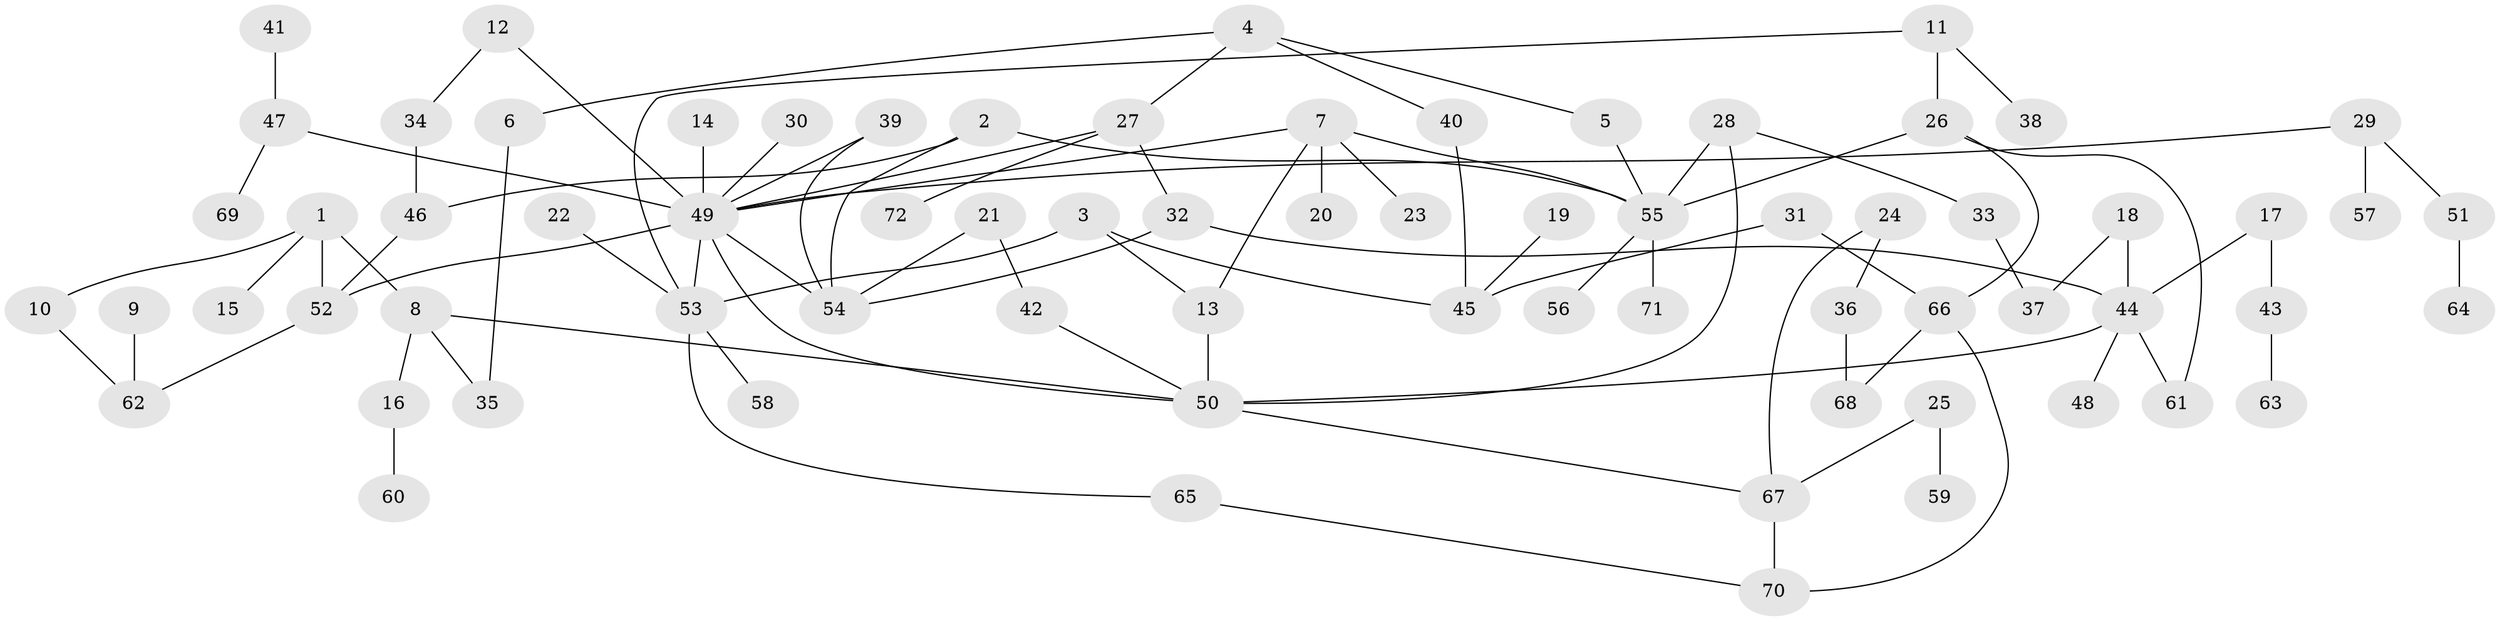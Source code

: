 // original degree distribution, {6: 0.04195804195804196, 9: 0.006993006993006993, 7: 0.006993006993006993, 3: 0.20279720279720279, 4: 0.06293706293706294, 5: 0.013986013986013986, 2: 0.36363636363636365, 1: 0.3006993006993007}
// Generated by graph-tools (version 1.1) at 2025/25/03/09/25 03:25:27]
// undirected, 72 vertices, 93 edges
graph export_dot {
graph [start="1"]
  node [color=gray90,style=filled];
  1;
  2;
  3;
  4;
  5;
  6;
  7;
  8;
  9;
  10;
  11;
  12;
  13;
  14;
  15;
  16;
  17;
  18;
  19;
  20;
  21;
  22;
  23;
  24;
  25;
  26;
  27;
  28;
  29;
  30;
  31;
  32;
  33;
  34;
  35;
  36;
  37;
  38;
  39;
  40;
  41;
  42;
  43;
  44;
  45;
  46;
  47;
  48;
  49;
  50;
  51;
  52;
  53;
  54;
  55;
  56;
  57;
  58;
  59;
  60;
  61;
  62;
  63;
  64;
  65;
  66;
  67;
  68;
  69;
  70;
  71;
  72;
  1 -- 8 [weight=1.0];
  1 -- 10 [weight=1.0];
  1 -- 15 [weight=1.0];
  1 -- 52 [weight=1.0];
  2 -- 46 [weight=1.0];
  2 -- 54 [weight=1.0];
  2 -- 55 [weight=1.0];
  3 -- 13 [weight=1.0];
  3 -- 45 [weight=1.0];
  3 -- 53 [weight=1.0];
  4 -- 5 [weight=1.0];
  4 -- 6 [weight=1.0];
  4 -- 27 [weight=1.0];
  4 -- 40 [weight=1.0];
  5 -- 55 [weight=1.0];
  6 -- 35 [weight=1.0];
  7 -- 13 [weight=1.0];
  7 -- 20 [weight=1.0];
  7 -- 23 [weight=1.0];
  7 -- 49 [weight=1.0];
  7 -- 55 [weight=1.0];
  8 -- 16 [weight=1.0];
  8 -- 35 [weight=1.0];
  8 -- 50 [weight=1.0];
  9 -- 62 [weight=1.0];
  10 -- 62 [weight=1.0];
  11 -- 26 [weight=1.0];
  11 -- 38 [weight=1.0];
  11 -- 53 [weight=1.0];
  12 -- 34 [weight=1.0];
  12 -- 49 [weight=1.0];
  13 -- 50 [weight=1.0];
  14 -- 49 [weight=1.0];
  16 -- 60 [weight=1.0];
  17 -- 43 [weight=1.0];
  17 -- 44 [weight=1.0];
  18 -- 37 [weight=1.0];
  18 -- 44 [weight=1.0];
  19 -- 45 [weight=1.0];
  21 -- 42 [weight=1.0];
  21 -- 54 [weight=1.0];
  22 -- 53 [weight=1.0];
  24 -- 36 [weight=1.0];
  24 -- 67 [weight=1.0];
  25 -- 59 [weight=1.0];
  25 -- 67 [weight=1.0];
  26 -- 55 [weight=1.0];
  26 -- 61 [weight=1.0];
  26 -- 66 [weight=1.0];
  27 -- 32 [weight=1.0];
  27 -- 49 [weight=1.0];
  27 -- 72 [weight=1.0];
  28 -- 33 [weight=1.0];
  28 -- 50 [weight=1.0];
  28 -- 55 [weight=1.0];
  29 -- 49 [weight=1.0];
  29 -- 51 [weight=1.0];
  29 -- 57 [weight=1.0];
  30 -- 49 [weight=1.0];
  31 -- 45 [weight=1.0];
  31 -- 66 [weight=1.0];
  32 -- 44 [weight=1.0];
  32 -- 54 [weight=1.0];
  33 -- 37 [weight=1.0];
  34 -- 46 [weight=1.0];
  36 -- 68 [weight=1.0];
  39 -- 49 [weight=1.0];
  39 -- 54 [weight=1.0];
  40 -- 45 [weight=1.0];
  41 -- 47 [weight=1.0];
  42 -- 50 [weight=1.0];
  43 -- 63 [weight=1.0];
  44 -- 48 [weight=1.0];
  44 -- 50 [weight=1.0];
  44 -- 61 [weight=2.0];
  46 -- 52 [weight=1.0];
  47 -- 49 [weight=1.0];
  47 -- 69 [weight=1.0];
  49 -- 50 [weight=1.0];
  49 -- 52 [weight=1.0];
  49 -- 53 [weight=1.0];
  49 -- 54 [weight=1.0];
  50 -- 67 [weight=1.0];
  51 -- 64 [weight=1.0];
  52 -- 62 [weight=1.0];
  53 -- 58 [weight=1.0];
  53 -- 65 [weight=1.0];
  55 -- 56 [weight=2.0];
  55 -- 71 [weight=1.0];
  65 -- 70 [weight=1.0];
  66 -- 68 [weight=1.0];
  66 -- 70 [weight=1.0];
  67 -- 70 [weight=1.0];
}
